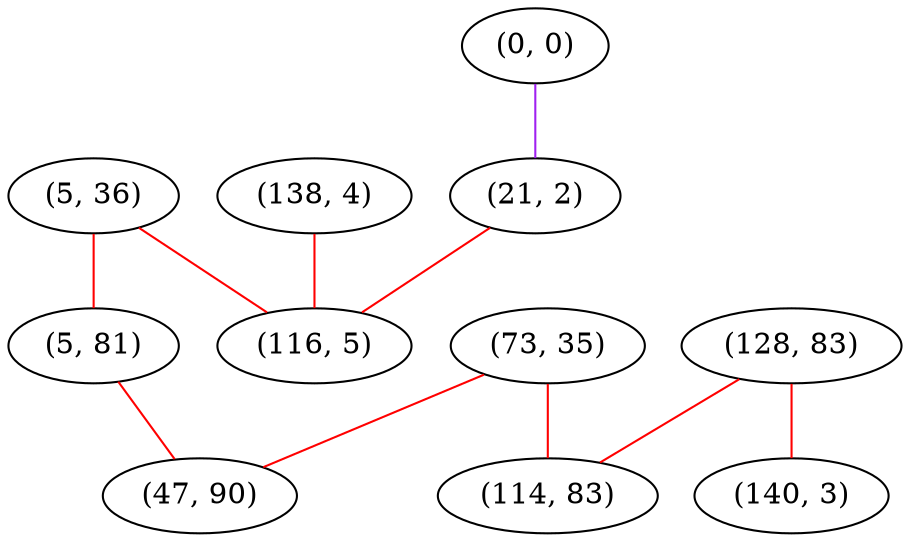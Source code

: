 graph "" {
"(5, 36)";
"(0, 0)";
"(138, 4)";
"(5, 81)";
"(128, 83)";
"(73, 35)";
"(21, 2)";
"(114, 83)";
"(140, 3)";
"(116, 5)";
"(47, 90)";
"(5, 36)" -- "(116, 5)"  [color=red, key=0, weight=1];
"(5, 36)" -- "(5, 81)"  [color=red, key=0, weight=1];
"(0, 0)" -- "(21, 2)"  [color=purple, key=0, weight=4];
"(138, 4)" -- "(116, 5)"  [color=red, key=0, weight=1];
"(5, 81)" -- "(47, 90)"  [color=red, key=0, weight=1];
"(128, 83)" -- "(114, 83)"  [color=red, key=0, weight=1];
"(128, 83)" -- "(140, 3)"  [color=red, key=0, weight=1];
"(73, 35)" -- "(114, 83)"  [color=red, key=0, weight=1];
"(73, 35)" -- "(47, 90)"  [color=red, key=0, weight=1];
"(21, 2)" -- "(116, 5)"  [color=red, key=0, weight=1];
}
